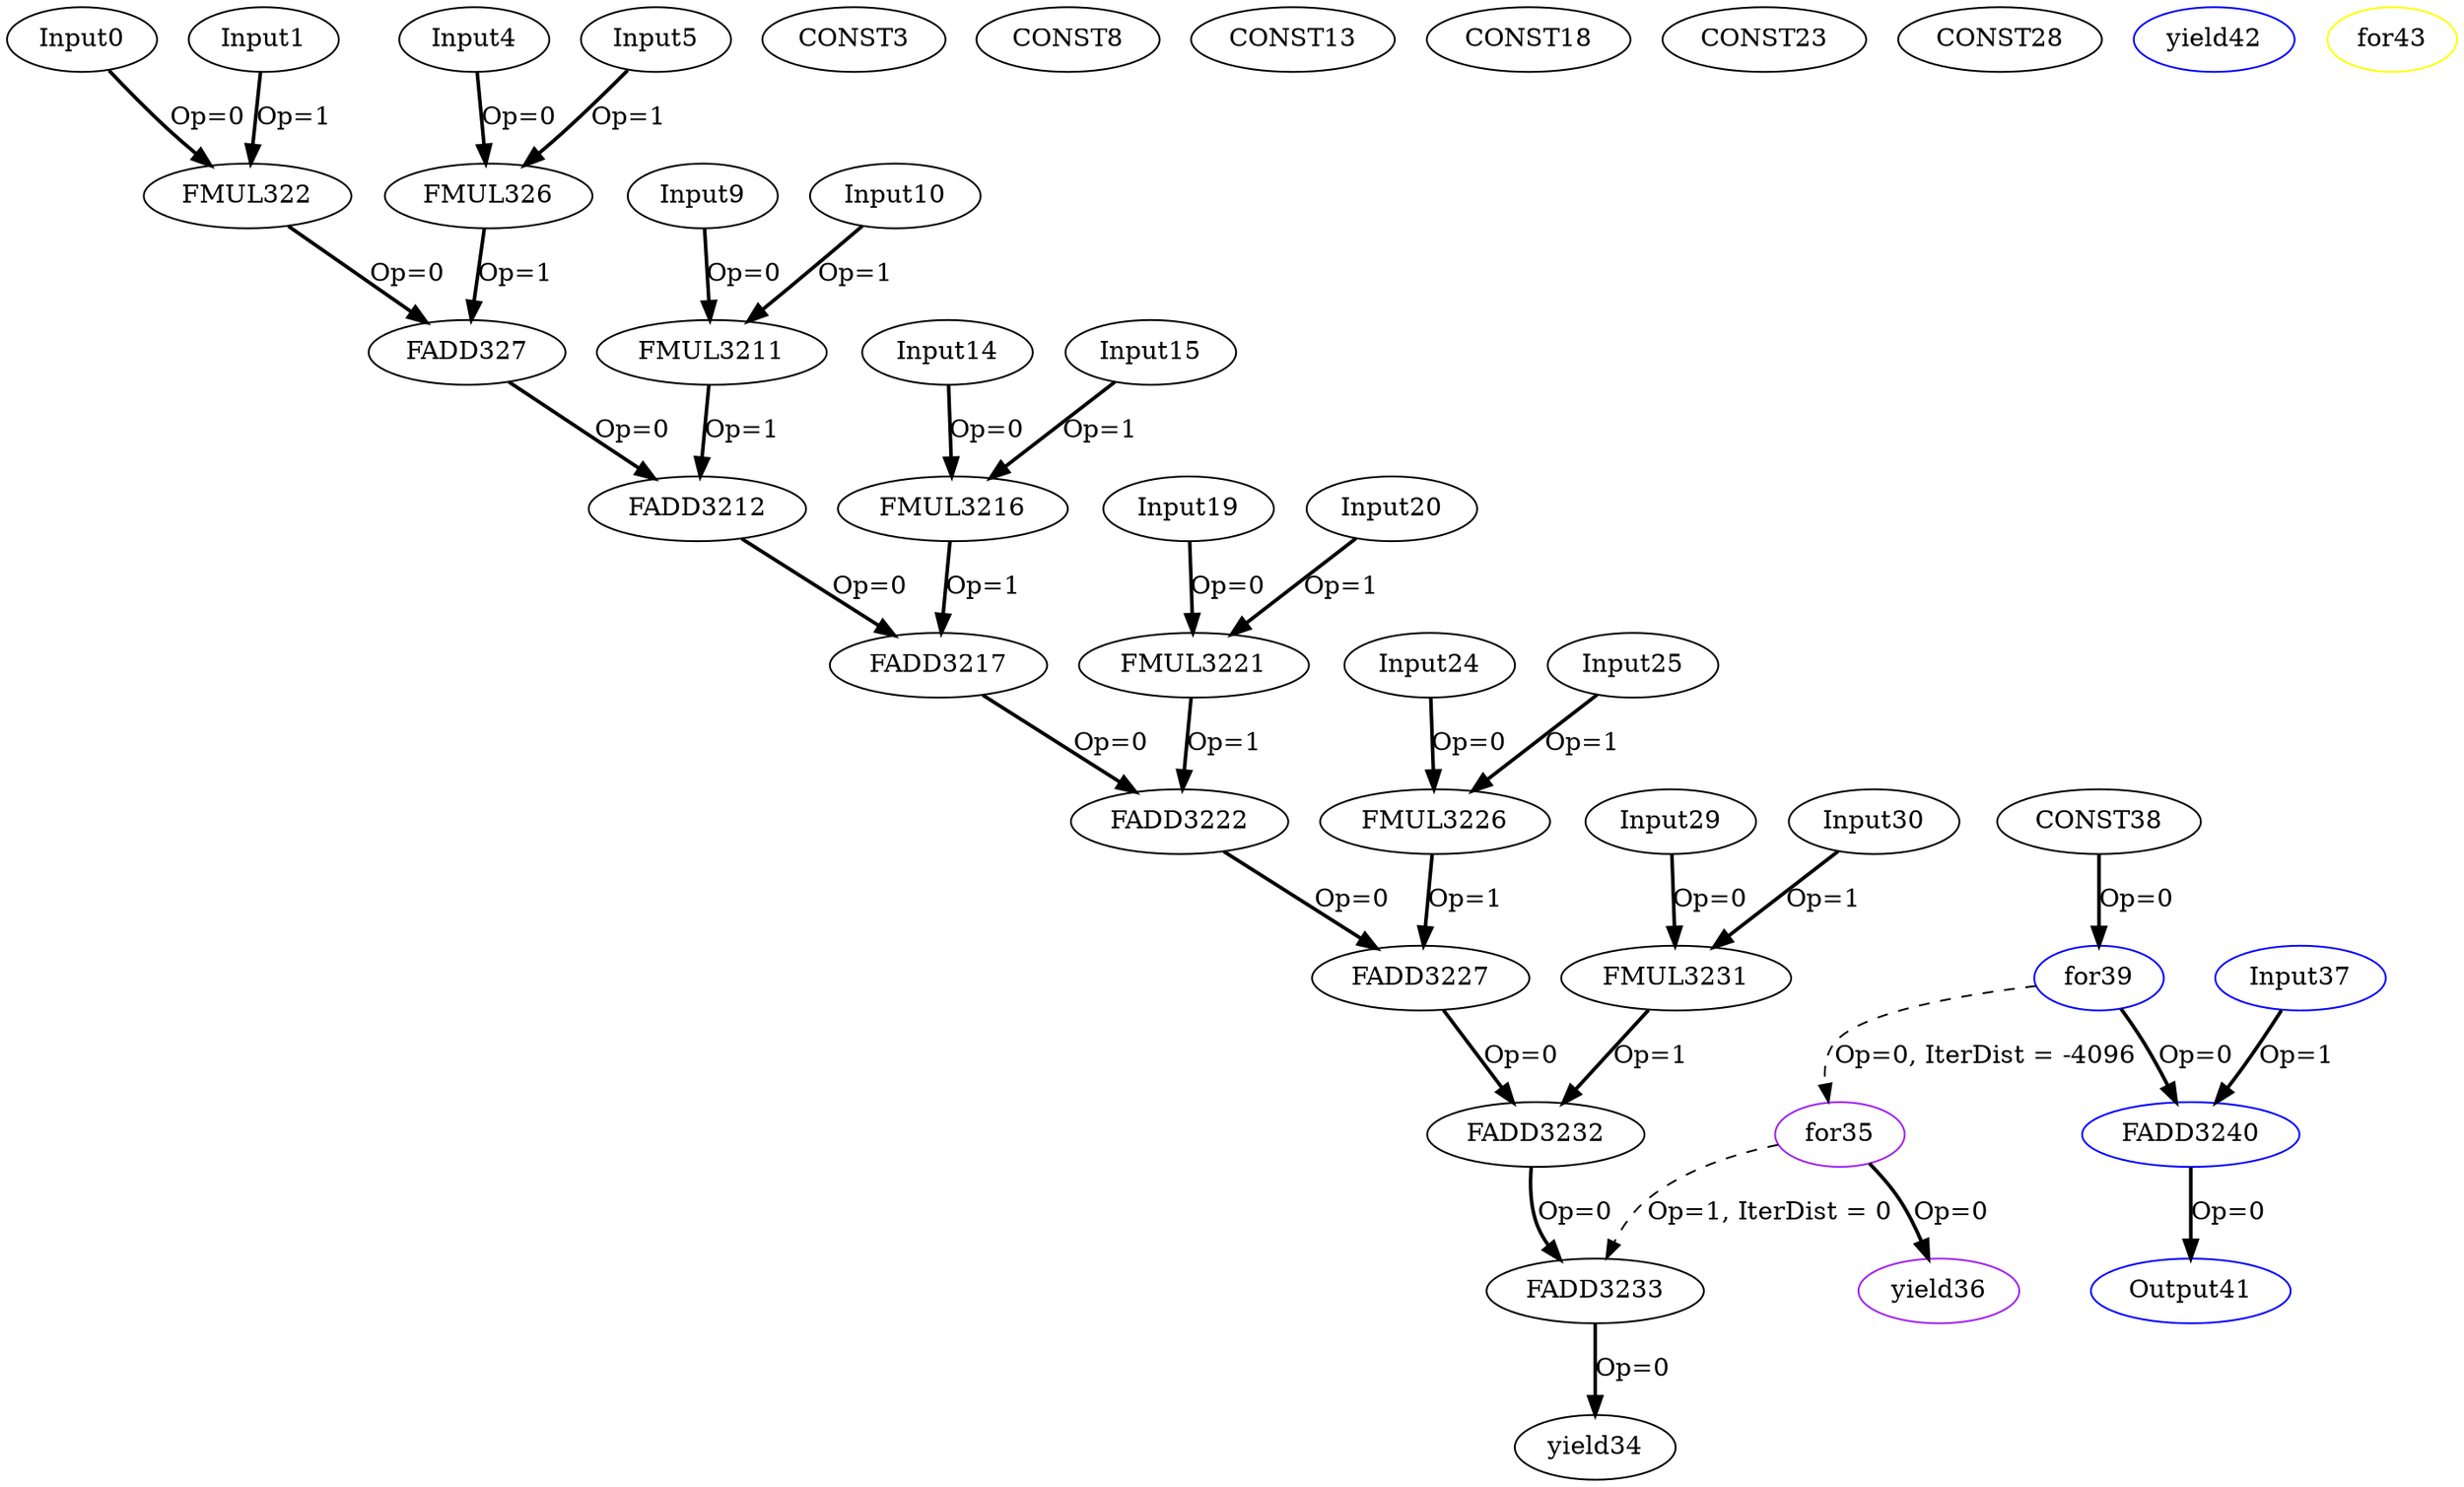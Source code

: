 Digraph G {
Input0[opcode = "Input", ref_name="conv2d_kernel_0_1", size="3024", offset="0,0", pattern="144,7,144,3,-2876,29", color = black];
Input1[opcode = "Input", ref_name="conv2d_kernel_0_2", size="1176", offset="0,0", pattern="28,7,28,3,-560,29", color = black];
FMUL322[opcode = "FMUL32", color = black];
CONST3[opcode = "CONST", color = black];
Input4[opcode = "Input", ref_name="conv2d_kernel_0_1", size="3024", offset="0,4", pattern="144,7,144,3,-2876,29", color = black];
Input5[opcode = "Input", ref_name="conv2d_kernel_0_2", size="1176", offset="0,4", pattern="28,7,28,3,-560,29", color = black];
FMUL326[opcode = "FMUL32", color = black];
FADD327[opcode = "FADD32", color = black];
CONST8[opcode = "CONST", color = black];
Input9[opcode = "Input", ref_name="conv2d_kernel_0_1", size="3024", offset="0,8", pattern="144,7,144,3,-2876,29", color = black];
Input10[opcode = "Input", ref_name="conv2d_kernel_0_2", size="1176", offset="0,8", pattern="28,7,28,3,-560,29", color = black];
FMUL3211[opcode = "FMUL32", color = black];
FADD3212[opcode = "FADD32", color = black];
CONST13[opcode = "CONST", color = black];
Input14[opcode = "Input", ref_name="conv2d_kernel_0_1", size="3024", offset="0,12", pattern="144,7,144,3,-2876,29", color = black];
Input15[opcode = "Input", ref_name="conv2d_kernel_0_2", size="1176", offset="0,12", pattern="28,7,28,3,-560,29", color = black];
FMUL3216[opcode = "FMUL32", color = black];
FADD3217[opcode = "FADD32", color = black];
CONST18[opcode = "CONST", color = black];
Input19[opcode = "Input", ref_name="conv2d_kernel_0_1", size="3024", offset="0,16", pattern="144,7,144,3,-2876,29", color = black];
Input20[opcode = "Input", ref_name="conv2d_kernel_0_2", size="1176", offset="0,16", pattern="28,7,28,3,-560,29", color = black];
FMUL3221[opcode = "FMUL32", color = black];
FADD3222[opcode = "FADD32", color = black];
CONST23[opcode = "CONST", color = black];
Input24[opcode = "Input", ref_name="conv2d_kernel_0_1", size="3024", offset="0,20", pattern="144,7,144,3,-2876,29", color = black];
Input25[opcode = "Input", ref_name="conv2d_kernel_0_2", size="1176", offset="0,20", pattern="28,7,28,3,-560,29", color = black];
FMUL3226[opcode = "FMUL32", color = black];
FADD3227[opcode = "FADD32", color = black];
CONST28[opcode = "CONST", color = black];
Input29[opcode = "Input", ref_name="conv2d_kernel_0_1", size="3024", offset="0,24", pattern="144,7,144,3,-2876,29", color = black];
Input30[opcode = "Input", ref_name="conv2d_kernel_0_2", size="1176", offset="0,24", pattern="28,7,28,3,-560,29", color = black];
FMUL3231[opcode = "FMUL32", color = black];
FADD3232[opcode = "FADD32", color = black];
FADD3233[opcode = "FADD32", color = black];
yield34[opcode = "yield", color = black];
for35[opcode = "for", color = purple];
yield36[opcode = "yield", color = purple];
Input37[opcode = "Input", ref_name="conv2d_kernel_0_0", size="120", offset="0,0", pattern="0,7,0,3,4,29", color = blue];
CONST38[opcode = "CONST", value="0x00000000", color = black];
for39[opcode = "for", color = blue];
FADD3240[opcode = "FADD32", color = blue];
Output41[opcode = "Output", ref_name="conv2d_kernel_0_3", size="120", offset="0,0", pattern="0,7,0,3,4,29", color = blue];
yield42[opcode = "yield", color = blue];
for43[opcode = "for", color = yellow];
Input0 -> FMUL322[color = black, style = bold, operand = 0, label = "Op=0"];
Input1 -> FMUL322[color = black, style = bold, operand = 1, label = "Op=1"];
Input4 -> FMUL326[color = black, style = bold, operand = 0, label = "Op=0"];
Input5 -> FMUL326[color = black, style = bold, operand = 1, label = "Op=1"];
FMUL322 -> FADD327[color = black, style = bold, operand = 0, label = "Op=0"];
FMUL326 -> FADD327[color = black, style = bold, operand = 1, label = "Op=1"];
Input9 -> FMUL3211[color = black, style = bold, operand = 0, label = "Op=0"];
Input10 -> FMUL3211[color = black, style = bold, operand = 1, label = "Op=1"];
FADD327 -> FADD3212[color = black, style = bold, operand = 0, label = "Op=0"];
FMUL3211 -> FADD3212[color = black, style = bold, operand = 1, label = "Op=1"];
Input14 -> FMUL3216[color = black, style = bold, operand = 0, label = "Op=0"];
Input15 -> FMUL3216[color = black, style = bold, operand = 1, label = "Op=1"];
FADD3212 -> FADD3217[color = black, style = bold, operand = 0, label = "Op=0"];
FMUL3216 -> FADD3217[color = black, style = bold, operand = 1, label = "Op=1"];
Input19 -> FMUL3221[color = black, style = bold, operand = 0, label = "Op=0"];
Input20 -> FMUL3221[color = black, style = bold, operand = 1, label = "Op=1"];
FADD3217 -> FADD3222[color = black, style = bold, operand = 0, label = "Op=0"];
FMUL3221 -> FADD3222[color = black, style = bold, operand = 1, label = "Op=1"];
Input24 -> FMUL3226[color = black, style = bold, operand = 0, label = "Op=0"];
Input25 -> FMUL3226[color = black, style = bold, operand = 1, label = "Op=1"];
FADD3222 -> FADD3227[color = black, style = bold, operand = 0, label = "Op=0"];
FMUL3226 -> FADD3227[color = black, style = bold, operand = 1, label = "Op=1"];
Input29 -> FMUL3231[color = black, style = bold, operand = 0, label = "Op=0"];
Input30 -> FMUL3231[color = black, style = bold, operand = 1, label = "Op=1"];
FADD3227 -> FADD3232[color = black, style = bold, operand = 0, label = "Op=0"];
FMUL3231 -> FADD3232[color = black, style = bold, operand = 1, label = "Op=1"];
FADD3232 -> FADD3233[color = black, style = bold, operand = 0, label = "Op=0"];
for35 -> FADD3233[color = black, style = dashed, operand = 1, iterdist = 0, label = "Op=1, IterDist = 0"];
FADD3233 -> yield34[color = black, style = bold, operand = 0, label = "Op=0"];
for39 -> for35[color = black, style = dashed, operand = 0, iterdist = -4096, label = "Op=0, IterDist = -4096"];
for35 -> yield36[color = black, style = bold, operand = 0, label = "Op=0"];
CONST38 -> for39[color = black, style = bold, operand = 0, label = "Op=0"];
for39 -> FADD3240[color = black, style = bold, operand = 0, label = "Op=0"];
Input37 -> FADD3240[color = black, style = bold, operand = 1, label = "Op=1"];
FADD3240 -> Output41[color = black, style = bold, operand = 0, label = "Op=0"];
}
